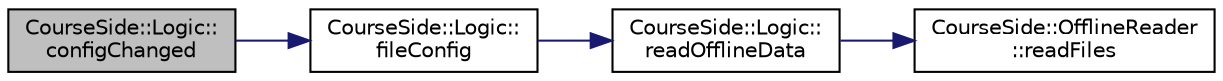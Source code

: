 digraph "CourseSide::Logic::configChanged"
{
 // LATEX_PDF_SIZE
  edge [fontname="Helvetica",fontsize="10",labelfontname="Helvetica",labelfontsize="10"];
  node [fontname="Helvetica",fontsize="10",shape=record];
  rankdir="LR";
  Node1 [label="CourseSide::Logic::\lconfigChanged",height=0.2,width=0.4,color="black", fillcolor="grey75", style="filled", fontcolor="black",tooltip="configChanged handles possible config parameters and calls fileconfig"];
  Node1 -> Node2 [color="midnightblue",fontsize="10",style="solid",fontname="Helvetica"];
  Node2 [label="CourseSide::Logic::\lfileConfig",height=0.2,width=0.4,color="black", fillcolor="white", style="filled",URL="$class_course_side_1_1_logic.html#a0ad56bd09c3dbe242221cf4c09e8dee2",tooltip="fileConfig calls to read offlinedata"];
  Node2 -> Node3 [color="midnightblue",fontsize="10",style="solid",fontname="Helvetica"];
  Node3 [label="CourseSide::Logic::\lreadOfflineData",height=0.2,width=0.4,color="black", fillcolor="white", style="filled",URL="$class_course_side_1_1_logic.html#aaa8190f5c3deb59b40fcca7b718db865",tooltip="readOfflineData uses OfflineReader class to read given offlinedata-files"];
  Node3 -> Node4 [color="midnightblue",fontsize="10",style="solid",fontname="Helvetica"];
  Node4 [label="CourseSide::OfflineReader\l::readFiles",height=0.2,width=0.4,color="black", fillcolor="white", style="filled",URL="$class_course_side_1_1_offline_reader.html#a95ab469154bf7738c300744c09951333",tooltip=" "];
}
